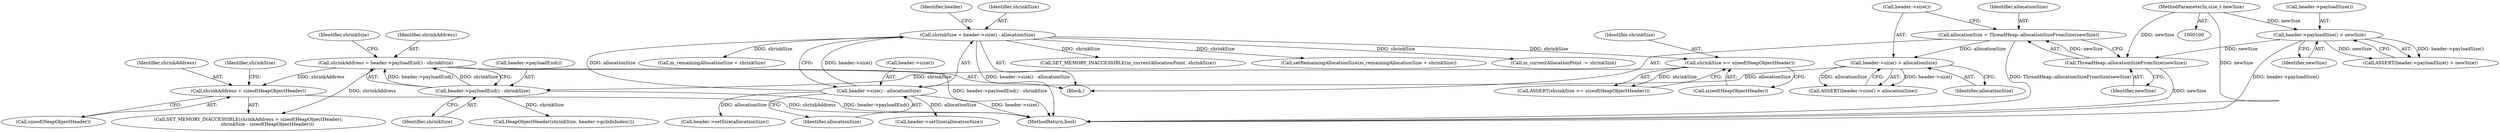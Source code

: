 digraph "0_Chrome_0749ec24fae74ec32d0567eef0e5ec43c84dbcb9_10@API" {
"1000177" [label="(Call,shrinkAddress + sizeof(HeapObjectHeader))"];
"1000152" [label="(Call,shrinkAddress = header->payloadEnd() - shrinkSize)"];
"1000154" [label="(Call,header->payloadEnd() - shrinkSize)"];
"1000143" [label="(Call,shrinkSize >= sizeof(HeapObjectHeader))"];
"1000119" [label="(Call,shrinkSize = header->size() - allocationSize)"];
"1000121" [label="(Call,header->size() - allocationSize)"];
"1000115" [label="(Call,header->size() > allocationSize)"];
"1000110" [label="(Call,allocationSize = ThreadHeap::allocationSizeFromSize(newSize))"];
"1000112" [label="(Call,ThreadHeap::allocationSizeFromSize(newSize))"];
"1000106" [label="(Call,header->payloadSize() > newSize)"];
"1000102" [label="(MethodParameterIn,size_t newSize)"];
"1000157" [label="(Call,HeapObjectHeader(shrinkSize, header->gcInfoIndex()))"];
"1000154" [label="(Call,header->payloadEnd() - shrinkSize)"];
"1000142" [label="(Call,ASSERT(shrinkSize >= sizeof(HeapObjectHeader)))"];
"1000119" [label="(Call,shrinkSize = header->size() - allocationSize)"];
"1000138" [label="(Call,header->setSize(allocationSize))"];
"1000117" [label="(Identifier,allocationSize)"];
"1000105" [label="(Call,ASSERT(header->payloadSize() > newSize))"];
"1000153" [label="(Identifier,shrinkAddress)"];
"1000110" [label="(Call,allocationSize = ThreadHeap::allocationSizeFromSize(newSize))"];
"1000103" [label="(Block,)"];
"1000156" [label="(Identifier,shrinkSize)"];
"1000115" [label="(Call,header->size() > allocationSize)"];
"1000123" [label="(Identifier,allocationSize)"];
"1000108" [label="(Identifier,newSize)"];
"1000155" [label="(Call,header->payloadEnd())"];
"1000135" [label="(Call,SET_MEMORY_INACCESSIBLE(m_currentAllocationPoint, shrinkSize))"];
"1000176" [label="(Call,SET_MEMORY_INACCESSIBLE(shrinkAddress + sizeof(HeapObjectHeader),\n                          shrinkSize - sizeof(HeapObjectHeader)))"];
"1000177" [label="(Call,shrinkAddress + sizeof(HeapObjectHeader))"];
"1000113" [label="(Identifier,newSize)"];
"1000111" [label="(Identifier,allocationSize)"];
"1000174" [label="(Call,header->setSize(allocationSize))"];
"1000106" [label="(Call,header->payloadSize() > newSize)"];
"1000112" [label="(Call,ThreadHeap::allocationSizeFromSize(newSize))"];
"1000131" [label="(Call,setRemainingAllocationSize(m_remainingAllocationSize + shrinkSize))"];
"1000107" [label="(Call,header->payloadSize())"];
"1000145" [label="(Call,sizeof(HeapObjectHeader))"];
"1000122" [label="(Call,header->size())"];
"1000187" [label="(MethodReturn,bool)"];
"1000152" [label="(Call,shrinkAddress = header->payloadEnd() - shrinkSize)"];
"1000128" [label="(Call,m_currentAllocationPoint -= shrinkSize)"];
"1000126" [label="(Identifier,header)"];
"1000102" [label="(MethodParameterIn,size_t newSize)"];
"1000178" [label="(Identifier,shrinkAddress)"];
"1000132" [label="(Call,m_remainingAllocationSize + shrinkSize)"];
"1000158" [label="(Identifier,shrinkSize)"];
"1000116" [label="(Call,header->size())"];
"1000120" [label="(Identifier,shrinkSize)"];
"1000114" [label="(Call,ASSERT(header->size() > allocationSize))"];
"1000143" [label="(Call,shrinkSize >= sizeof(HeapObjectHeader))"];
"1000121" [label="(Call,header->size() - allocationSize)"];
"1000182" [label="(Identifier,shrinkSize)"];
"1000179" [label="(Call,sizeof(HeapObjectHeader))"];
"1000144" [label="(Identifier,shrinkSize)"];
"1000177" -> "1000176"  [label="AST: "];
"1000177" -> "1000179"  [label="CFG: "];
"1000178" -> "1000177"  [label="AST: "];
"1000179" -> "1000177"  [label="AST: "];
"1000182" -> "1000177"  [label="CFG: "];
"1000177" -> "1000187"  [label="DDG: shrinkAddress"];
"1000152" -> "1000177"  [label="DDG: shrinkAddress"];
"1000152" -> "1000103"  [label="AST: "];
"1000152" -> "1000154"  [label="CFG: "];
"1000153" -> "1000152"  [label="AST: "];
"1000154" -> "1000152"  [label="AST: "];
"1000158" -> "1000152"  [label="CFG: "];
"1000152" -> "1000187"  [label="DDG: header->payloadEnd() - shrinkSize"];
"1000154" -> "1000152"  [label="DDG: header->payloadEnd()"];
"1000154" -> "1000152"  [label="DDG: shrinkSize"];
"1000152" -> "1000176"  [label="DDG: shrinkAddress"];
"1000154" -> "1000156"  [label="CFG: "];
"1000155" -> "1000154"  [label="AST: "];
"1000156" -> "1000154"  [label="AST: "];
"1000154" -> "1000187"  [label="DDG: header->payloadEnd()"];
"1000143" -> "1000154"  [label="DDG: shrinkSize"];
"1000154" -> "1000157"  [label="DDG: shrinkSize"];
"1000143" -> "1000142"  [label="AST: "];
"1000143" -> "1000145"  [label="CFG: "];
"1000144" -> "1000143"  [label="AST: "];
"1000145" -> "1000143"  [label="AST: "];
"1000142" -> "1000143"  [label="CFG: "];
"1000143" -> "1000142"  [label="DDG: shrinkSize"];
"1000119" -> "1000143"  [label="DDG: shrinkSize"];
"1000119" -> "1000103"  [label="AST: "];
"1000119" -> "1000121"  [label="CFG: "];
"1000120" -> "1000119"  [label="AST: "];
"1000121" -> "1000119"  [label="AST: "];
"1000126" -> "1000119"  [label="CFG: "];
"1000119" -> "1000187"  [label="DDG: header->size() - allocationSize"];
"1000121" -> "1000119"  [label="DDG: header->size()"];
"1000121" -> "1000119"  [label="DDG: allocationSize"];
"1000119" -> "1000128"  [label="DDG: shrinkSize"];
"1000119" -> "1000131"  [label="DDG: shrinkSize"];
"1000119" -> "1000132"  [label="DDG: shrinkSize"];
"1000119" -> "1000135"  [label="DDG: shrinkSize"];
"1000121" -> "1000123"  [label="CFG: "];
"1000122" -> "1000121"  [label="AST: "];
"1000123" -> "1000121"  [label="AST: "];
"1000121" -> "1000187"  [label="DDG: header->size()"];
"1000115" -> "1000121"  [label="DDG: allocationSize"];
"1000121" -> "1000138"  [label="DDG: allocationSize"];
"1000121" -> "1000174"  [label="DDG: allocationSize"];
"1000115" -> "1000114"  [label="AST: "];
"1000115" -> "1000117"  [label="CFG: "];
"1000116" -> "1000115"  [label="AST: "];
"1000117" -> "1000115"  [label="AST: "];
"1000114" -> "1000115"  [label="CFG: "];
"1000115" -> "1000114"  [label="DDG: header->size()"];
"1000115" -> "1000114"  [label="DDG: allocationSize"];
"1000110" -> "1000115"  [label="DDG: allocationSize"];
"1000110" -> "1000103"  [label="AST: "];
"1000110" -> "1000112"  [label="CFG: "];
"1000111" -> "1000110"  [label="AST: "];
"1000112" -> "1000110"  [label="AST: "];
"1000116" -> "1000110"  [label="CFG: "];
"1000110" -> "1000187"  [label="DDG: ThreadHeap::allocationSizeFromSize(newSize)"];
"1000112" -> "1000110"  [label="DDG: newSize"];
"1000112" -> "1000113"  [label="CFG: "];
"1000113" -> "1000112"  [label="AST: "];
"1000112" -> "1000187"  [label="DDG: newSize"];
"1000106" -> "1000112"  [label="DDG: newSize"];
"1000102" -> "1000112"  [label="DDG: newSize"];
"1000106" -> "1000105"  [label="AST: "];
"1000106" -> "1000108"  [label="CFG: "];
"1000107" -> "1000106"  [label="AST: "];
"1000108" -> "1000106"  [label="AST: "];
"1000105" -> "1000106"  [label="CFG: "];
"1000106" -> "1000187"  [label="DDG: header->payloadSize()"];
"1000106" -> "1000105"  [label="DDG: header->payloadSize()"];
"1000106" -> "1000105"  [label="DDG: newSize"];
"1000102" -> "1000106"  [label="DDG: newSize"];
"1000102" -> "1000100"  [label="AST: "];
"1000102" -> "1000187"  [label="DDG: newSize"];
}

